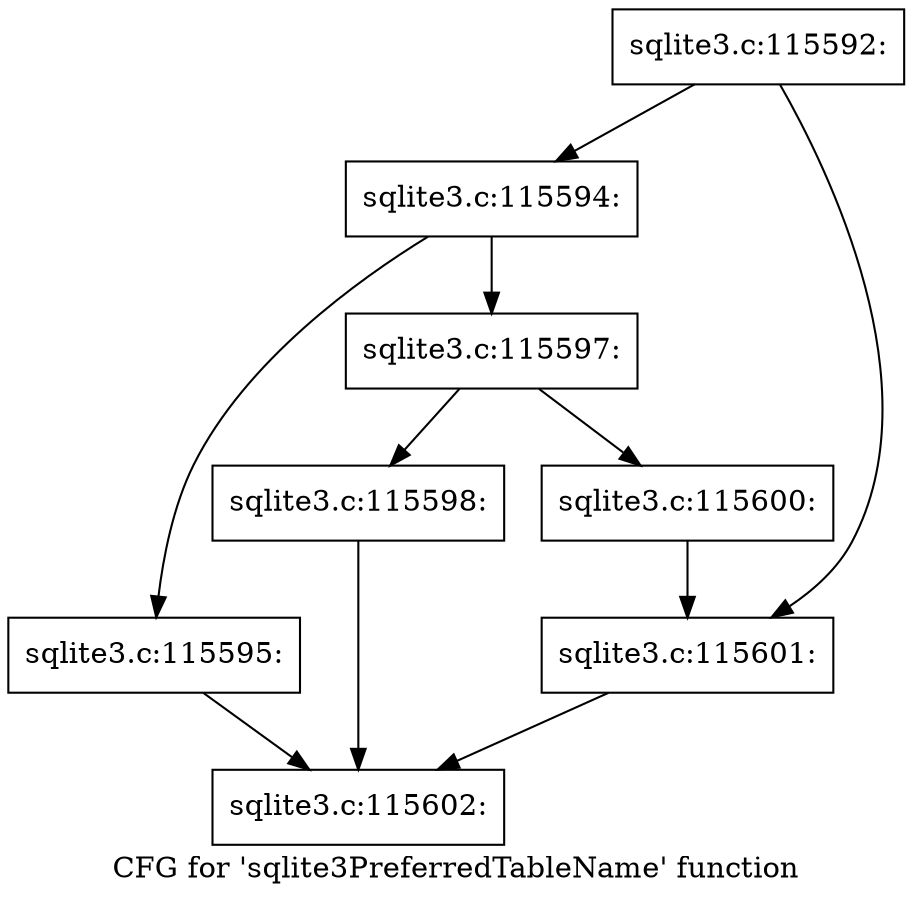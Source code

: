 digraph "CFG for 'sqlite3PreferredTableName' function" {
	label="CFG for 'sqlite3PreferredTableName' function";

	Node0x55c0fa225f00 [shape=record,label="{sqlite3.c:115592:}"];
	Node0x55c0fa225f00 -> Node0x55c0fa22c920;
	Node0x55c0fa225f00 -> Node0x55c0fa22b530;
	Node0x55c0fa22c920 [shape=record,label="{sqlite3.c:115594:}"];
	Node0x55c0fa22c920 -> Node0x55c0fa226290;
	Node0x55c0fa22c920 -> Node0x55c0fa2262e0;
	Node0x55c0fa226290 [shape=record,label="{sqlite3.c:115595:}"];
	Node0x55c0fa226290 -> Node0x55c0fa226080;
	Node0x55c0fa2262e0 [shape=record,label="{sqlite3.c:115597:}"];
	Node0x55c0fa2262e0 -> Node0x55c0fa22d050;
	Node0x55c0fa2262e0 -> Node0x55c0fa22d0a0;
	Node0x55c0fa22d050 [shape=record,label="{sqlite3.c:115598:}"];
	Node0x55c0fa22d050 -> Node0x55c0fa226080;
	Node0x55c0fa22d0a0 [shape=record,label="{sqlite3.c:115600:}"];
	Node0x55c0fa22d0a0 -> Node0x55c0fa22b530;
	Node0x55c0fa22b530 [shape=record,label="{sqlite3.c:115601:}"];
	Node0x55c0fa22b530 -> Node0x55c0fa226080;
	Node0x55c0fa226080 [shape=record,label="{sqlite3.c:115602:}"];
}
